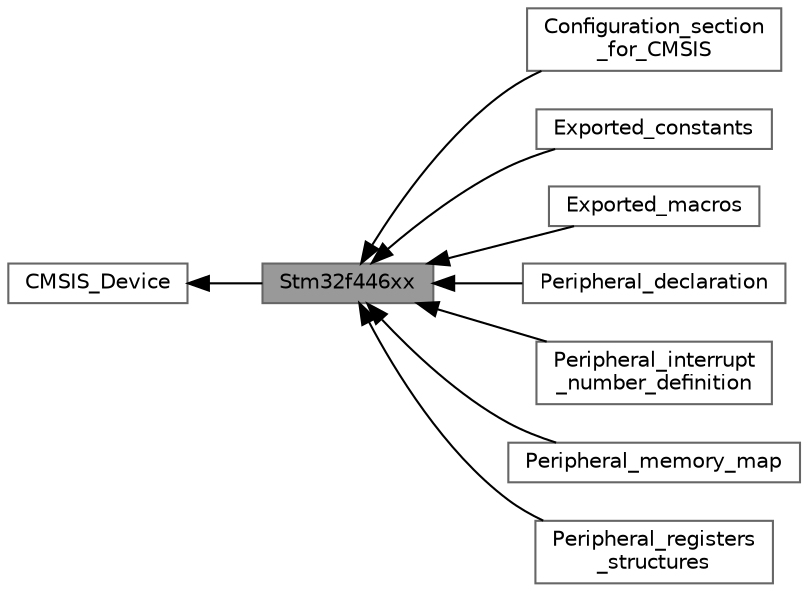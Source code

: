 digraph "Stm32f446xx"
{
 // LATEX_PDF_SIZE
  bgcolor="transparent";
  edge [fontname=Helvetica,fontsize=10,labelfontname=Helvetica,labelfontsize=10];
  node [fontname=Helvetica,fontsize=10,shape=box,height=0.2,width=0.4];
  rankdir=LR;
  Node2 [id="Node000002",label="CMSIS_Device",height=0.2,width=0.4,color="grey40", fillcolor="white", style="filled",URL="$group__CMSIS__Device.html",tooltip=" "];
  Node3 [id="Node000003",label="Configuration_section\l_for_CMSIS",height=0.2,width=0.4,color="grey40", fillcolor="white", style="filled",URL="$group__Configuration__section__for__CMSIS.html",tooltip=" "];
  Node8 [id="Node000008",label="Exported_constants",height=0.2,width=0.4,color="grey40", fillcolor="white", style="filled",URL="$group__Exported__constants.html",tooltip=" "];
  Node9 [id="Node000009",label="Exported_macros",height=0.2,width=0.4,color="grey40", fillcolor="white", style="filled",URL="$group__Exported__macros.html",tooltip=" "];
  Node7 [id="Node000007",label="Peripheral_declaration",height=0.2,width=0.4,color="grey40", fillcolor="white", style="filled",URL="$group__Peripheral__declaration.html",tooltip=" "];
  Node4 [id="Node000004",label="Peripheral_interrupt\l_number_definition",height=0.2,width=0.4,color="grey40", fillcolor="white", style="filled",URL="$group__Peripheral__interrupt__number__definition.html",tooltip=" "];
  Node6 [id="Node000006",label="Peripheral_memory_map",height=0.2,width=0.4,color="grey40", fillcolor="white", style="filled",URL="$group__Peripheral__memory__map.html",tooltip=" "];
  Node5 [id="Node000005",label="Peripheral_registers\l_structures",height=0.2,width=0.4,color="grey40", fillcolor="white", style="filled",URL="$group__Peripheral__registers__structures.html",tooltip=" "];
  Node1 [id="Node000001",label="Stm32f446xx",height=0.2,width=0.4,color="gray40", fillcolor="grey60", style="filled", fontcolor="black",tooltip=" "];
  Node2->Node1 [shape=plaintext, dir="back", style="solid"];
  Node1->Node3 [shape=plaintext, dir="back", style="solid"];
  Node1->Node4 [shape=plaintext, dir="back", style="solid"];
  Node1->Node5 [shape=plaintext, dir="back", style="solid"];
  Node1->Node6 [shape=plaintext, dir="back", style="solid"];
  Node1->Node7 [shape=plaintext, dir="back", style="solid"];
  Node1->Node8 [shape=plaintext, dir="back", style="solid"];
  Node1->Node9 [shape=plaintext, dir="back", style="solid"];
}
